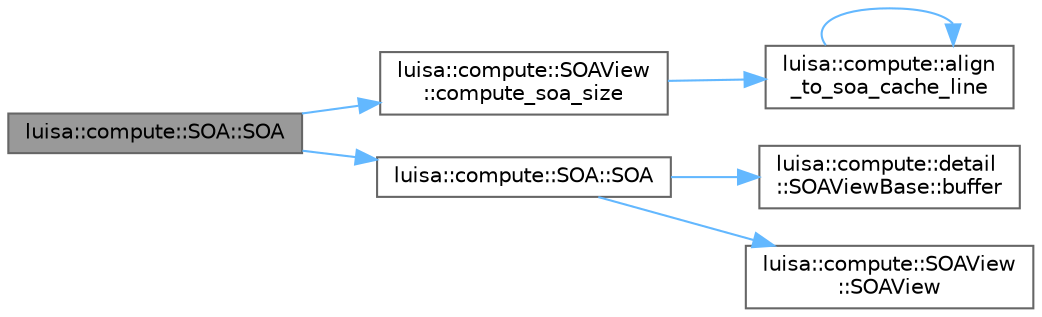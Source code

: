 digraph "luisa::compute::SOA::SOA"
{
 // LATEX_PDF_SIZE
  bgcolor="transparent";
  edge [fontname=Helvetica,fontsize=10,labelfontname=Helvetica,labelfontsize=10];
  node [fontname=Helvetica,fontsize=10,shape=box,height=0.2,width=0.4];
  rankdir="LR";
  Node1 [id="Node000001",label="luisa::compute::SOA::SOA",height=0.2,width=0.4,color="gray40", fillcolor="grey60", style="filled", fontcolor="black",tooltip=" "];
  Node1 -> Node2 [id="edge7_Node000001_Node000002",color="steelblue1",style="solid",tooltip=" "];
  Node2 [id="Node000002",label="luisa::compute::SOAView\l::compute_soa_size",height=0.2,width=0.4,color="grey40", fillcolor="white", style="filled",URL="$classluisa_1_1compute_1_1_s_o_a_view.html#a5d6bbf7f8e5c4c82e0d5679b6ddbe832",tooltip=" "];
  Node2 -> Node3 [id="edge8_Node000002_Node000003",color="steelblue1",style="solid",tooltip=" "];
  Node3 [id="Node000003",label="luisa::compute::align\l_to_soa_cache_line",height=0.2,width=0.4,color="grey40", fillcolor="white", style="filled",URL="$namespaceluisa_1_1compute.html#a29bced8e52f5c9893408727873549e74",tooltip=" "];
  Node3 -> Node3 [id="edge9_Node000003_Node000003",color="steelblue1",style="solid",tooltip=" "];
  Node1 -> Node4 [id="edge10_Node000001_Node000004",color="steelblue1",style="solid",tooltip=" "];
  Node4 [id="Node000004",label="luisa::compute::SOA::SOA",height=0.2,width=0.4,color="grey40", fillcolor="white", style="filled",URL="$classluisa_1_1compute_1_1_s_o_a.html#a3833995c8f68ff2a0ced6783975d5c2f",tooltip=" "];
  Node4 -> Node5 [id="edge11_Node000004_Node000005",color="steelblue1",style="solid",tooltip=" "];
  Node5 [id="Node000005",label="luisa::compute::detail\l::SOAViewBase::buffer",height=0.2,width=0.4,color="grey40", fillcolor="white", style="filled",URL="$classluisa_1_1compute_1_1detail_1_1_s_o_a_view_base.html#a798333026c67708b489b294996fb70a4",tooltip=" "];
  Node4 -> Node6 [id="edge12_Node000004_Node000006",color="steelblue1",style="solid",tooltip=" "];
  Node6 [id="Node000006",label="luisa::compute::SOAView\l::SOAView",height=0.2,width=0.4,color="grey40", fillcolor="white", style="filled",URL="$classluisa_1_1compute_1_1_s_o_a_view.html#a1b6a2f2675c8dac2e6c751e91a5358c9",tooltip=" "];
}
